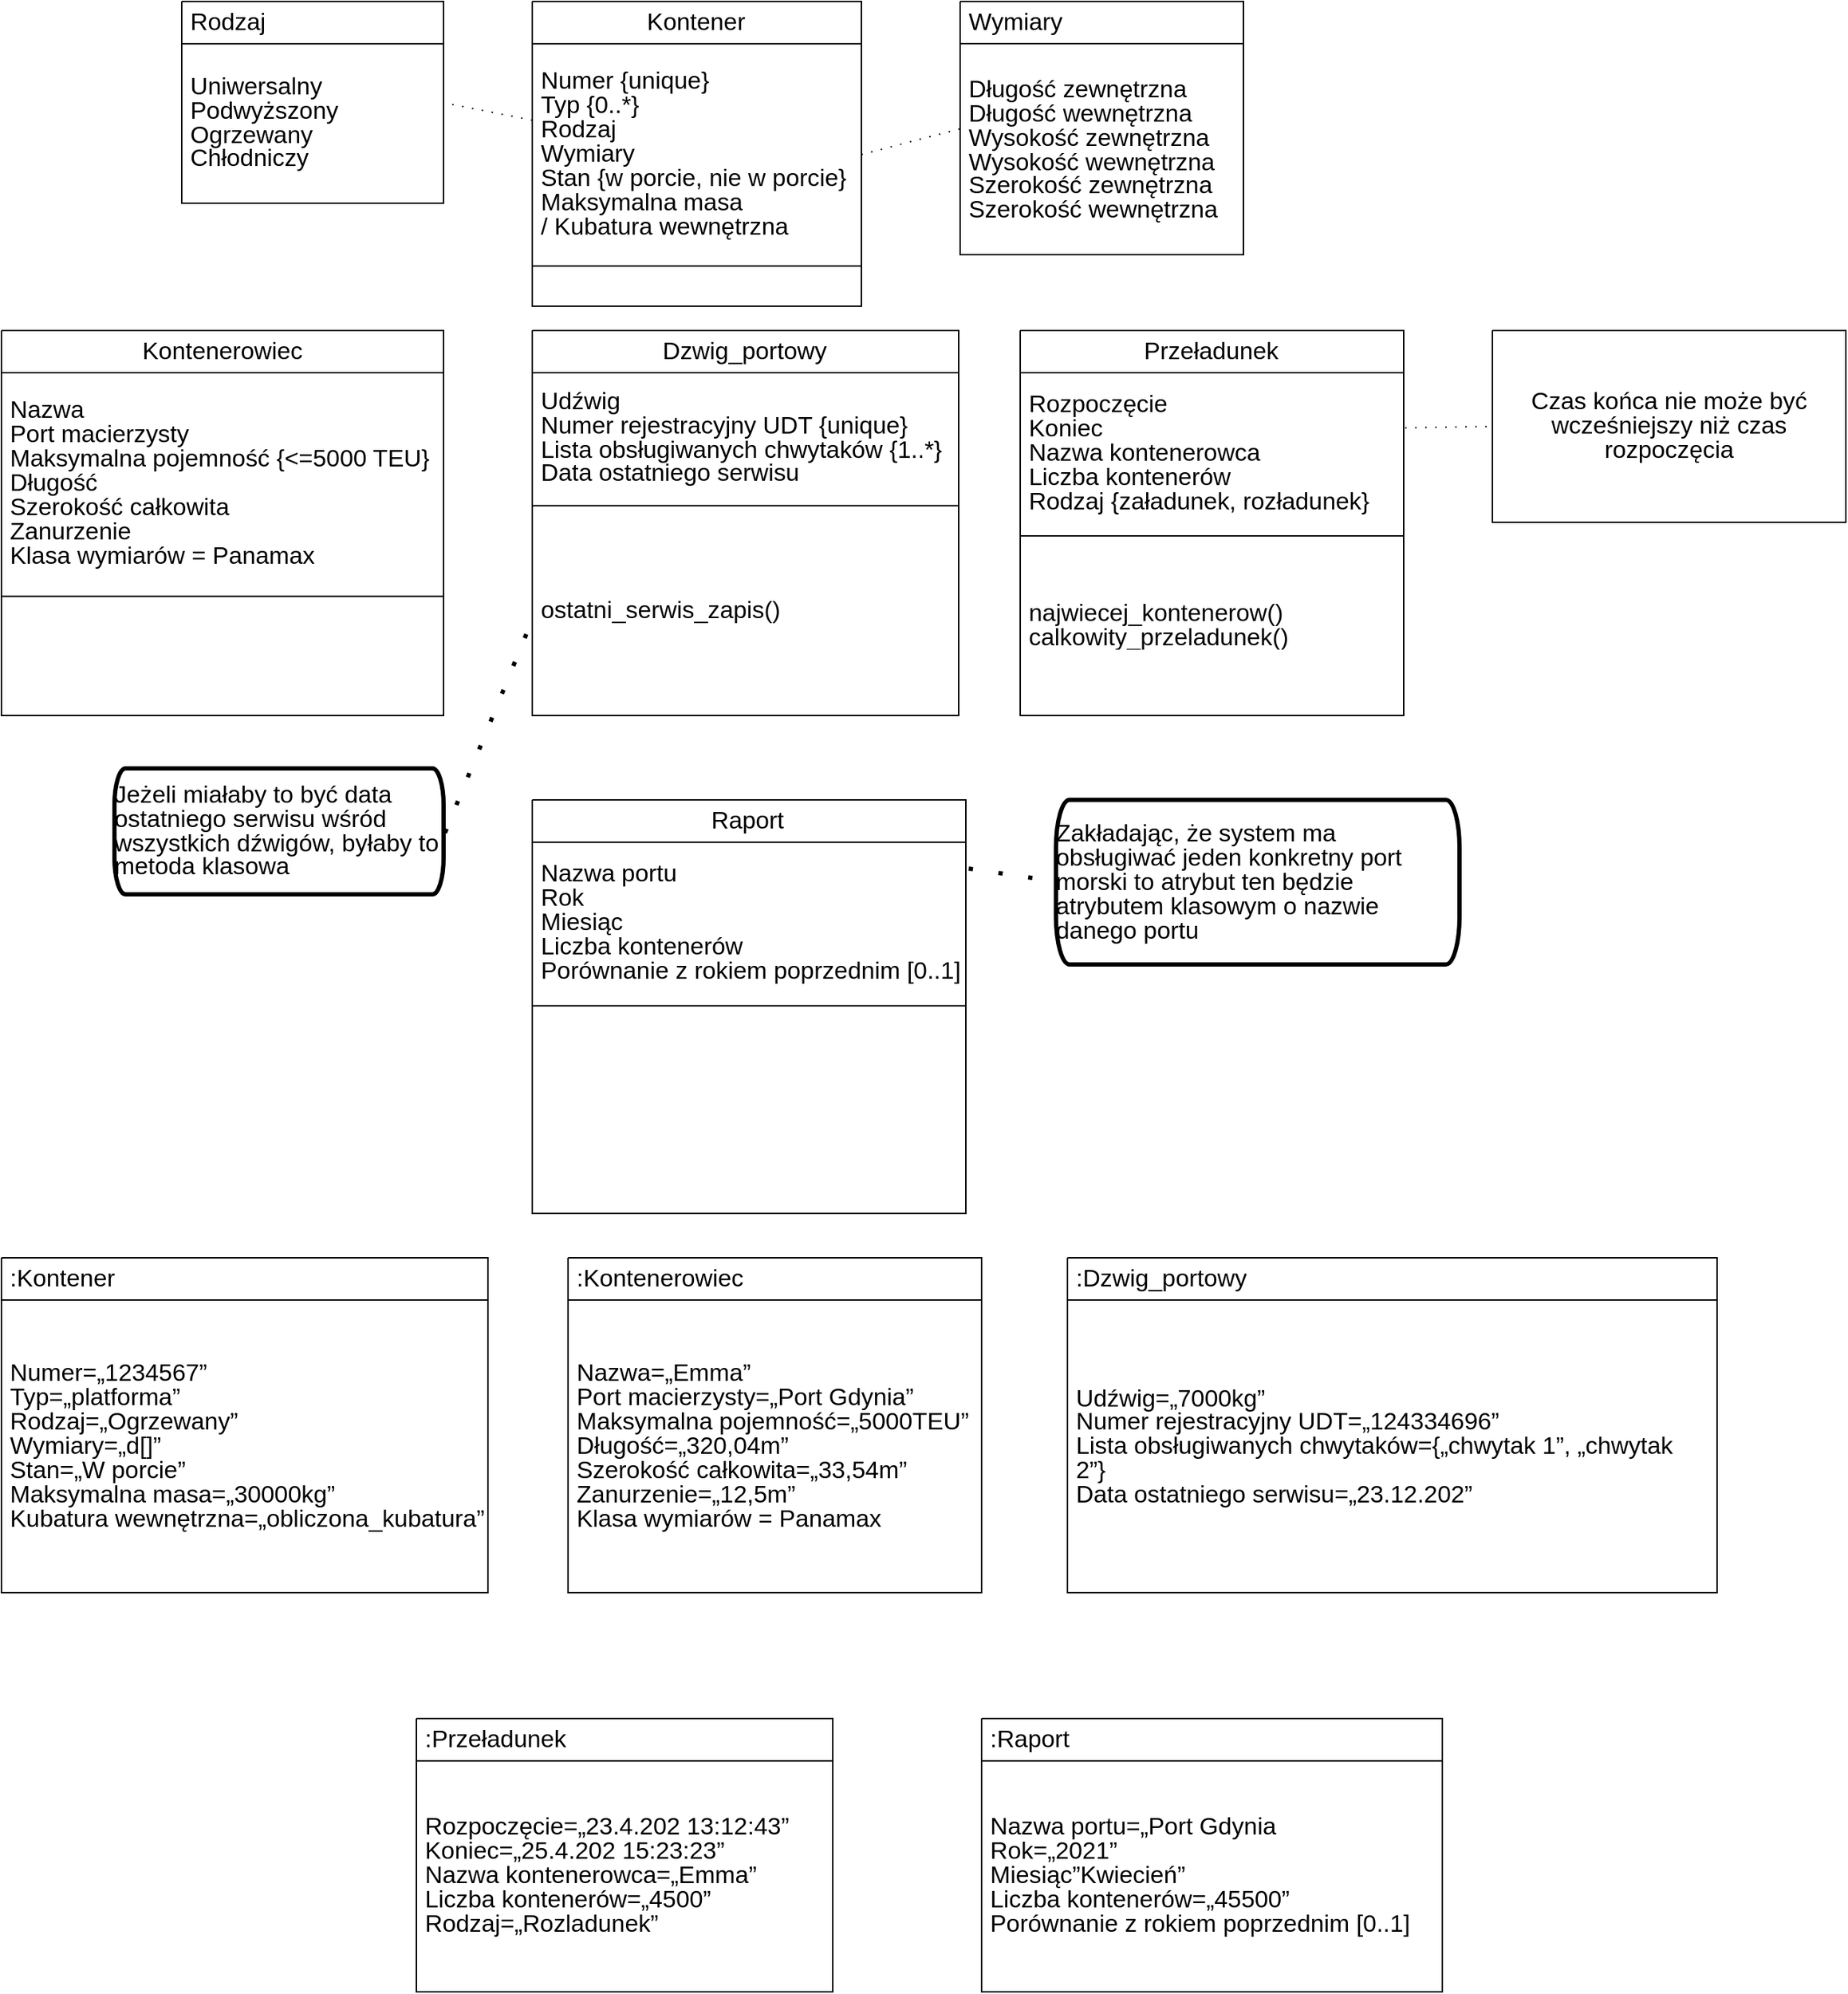 <mxfile version="24.0.7" type="github">
  <diagram name="Page-1" id="b5b7bab2-c9e2-2cf4-8b2a-24fd1a2a6d21">
    <mxGraphModel dx="783" dy="548" grid="1" gridSize="10" guides="1" tooltips="1" connect="1" arrows="1" fold="1" page="1" pageScale="1" pageWidth="827" pageHeight="1169" background="none" math="0" shadow="0">
      <root>
        <mxCell id="0" />
        <mxCell id="1" parent="0" />
        <UserObject label="" tags="Tło" id="TmnGhftIG_K0yJFdEBpx-3">
          <mxCell style="vsdxID=1;fillColor=none;gradientColor=none;strokeWidth=102;spacingTop=-3;spacingBottom=-3;spacingLeft=-3;spacingRight=-3;points=[];labelBackgroundColor=none;rounded=0;strokeColor=none;html=1;whiteSpace=wrap;" vertex="1" parent="1">
            <mxGeometry x="459" y="79" width="230" height="213" as="geometry" />
          </mxCell>
        </UserObject>
        <mxCell id="TmnGhftIG_K0yJFdEBpx-4" style="vsdxID=2;fillColor=#ffffff;gradientColor=none;shape=stencil(UzV2Ls5ILEhVNTIoLinKz04tz0wpyVA1dlE1MsrMy0gtyiwBslSNXVWNndPyi1LTi/JL81Ig/IJEkEoQKze/DGRCBUSfAUiHkUElMs8NojAnMw9JoaEB2UphfKyKyVaKohCfpwyN9SwsSXAtfuXUVIzP1RZmeubmxLuagHJqKgYyEKkpLTMnB5IYkeXRUx9QCJJyjV0B);strokeColor=#000000;spacingTop=-3;spacingBottom=-3;spacingLeft=-3;spacingRight=-3;points=[[0,0,0],[0.25,0,0],[0.5,0,0],[0.75,0,0],[1,0,0],[1,0.25,0],[1,0.5,0],[1,0.75,0],[1,1,0],[0.75,1,0],[0.5,1,0],[0.25,1,0],[0,1,0],[0,0.75,0],[0,0.5,0],[0,0.25,0],[0.5,0.5,0]];labelBackgroundColor=none;rounded=0;html=1;whiteSpace=wrap;" vertex="1" parent="TmnGhftIG_K0yJFdEBpx-3">
          <mxGeometry width="230" height="213" as="geometry" />
        </mxCell>
        <mxCell id="TmnGhftIG_K0yJFdEBpx-5" value="&lt;div style=&quot;font-size: 1px&quot;&gt;&lt;font style=&quot;font-size:16.93px;font-family:Helvetica;color:#000000;direction:ltr;letter-spacing:0px;line-height:100%;opacity:1&quot;&gt;Kontener&lt;br/&gt;&lt;/font&gt;&lt;/div&gt;" style="verticalAlign=middle;align=center;overflow=width;vsdxID=3;fillColor=none;gradientColor=none;shape=stencil(nZBLDoAgDAVP0z3SIyjeg0SURgWD+Lu9EGL8xBW7N828Ji1gOWs5KeBs9s72aqPGa8AKOCejlSMfEqAALFvrVOfsYprEk4xmTKNd44Y99VhscHY8qU7iQOYhFixbvfhXzlZfYgj3hQG+54dReh2KEw==);strokeColor=none;strokeWidth=102;spacingTop=-3;spacingBottom=-3;spacingLeft=-3;spacingRight=-3;points=[[0,0,0],[0.25,0,0],[0.5,0,0],[0.75,0,0],[1,0,0],[1,0.25,0],[1,0.5,0],[1,0.75,0],[1,1,0],[0.75,1,0],[0.5,1,0],[0.25,1,0],[0,1,0],[0,0.75,0],[0,0.5,0],[0,0.25,0],[0.5,0.5,0]];labelBackgroundColor=none;rounded=0;html=1;whiteSpace=wrap;" vertex="1" parent="TmnGhftIG_K0yJFdEBpx-3">
          <mxGeometry x="77" y="4" width="75" height="21" as="geometry" />
        </mxCell>
        <mxCell id="TmnGhftIG_K0yJFdEBpx-6" value="&lt;div style=&quot;font-size: 1px&quot;&gt;&lt;font style=&quot;font-size:16.93px;font-family:Helvetica;color:#000000;direction:ltr;letter-spacing:0px;line-height:100%;opacity:1&quot;&gt;Numer {unique}&lt;br/&gt;Typ {0..*}&lt;br/&gt;Rodzaj&lt;br/&gt;Wymiary&lt;br/&gt;Stan {w porcie, nie w porcie}&lt;br/&gt;Maksymalna masa&lt;br/&gt;/ Kubatura wewnętrzna&lt;br/&gt;&lt;/font&gt;&lt;/div&gt;" style="verticalAlign=middle;align=left;overflow=width;vsdxID=4;fillColor=none;gradientColor=none;shape=stencil(nZBLDoAgDAVP0z3SIyjeg0SURgWD+Lu9EGL8xBW7N828Ji1gOWs5KeBs9s72aqPGa8AKOCejlSMfEqAALFvrVOfsYprEk4xmTKNd44Y99VhscHY8qU7iQOYhFixbvfhXzlZfYgj3hQG+54dReh2KEw==);strokeColor=none;strokeWidth=102;spacingTop=-3;spacingBottom=-3;spacingLeft=-3;spacingRight=-3;points=[[0,0,0],[0.25,0,0],[0.5,0,0],[0.75,0,0],[1,0,0],[1,0.25,0],[1,0.5,0],[1,0.75,0],[1,1,0],[0.75,1,0],[0.5,1,0],[0.25,1,0],[0,1,0],[0,0.75,0],[0,0.5,0],[0,0.25,0],[0.5,0.5,0]];labelBackgroundColor=none;rounded=0;html=1;whiteSpace=wrap;" vertex="1" parent="TmnGhftIG_K0yJFdEBpx-3">
          <mxGeometry x="6" y="33" width="220" height="148" as="geometry" />
        </mxCell>
        <UserObject label="" tags="Tło" id="TmnGhftIG_K0yJFdEBpx-7">
          <mxCell style="vsdxID=5;fillColor=none;gradientColor=none;strokeWidth=102;spacingTop=-3;spacingBottom=-3;spacingLeft=-3;spacingRight=-3;points=[];labelBackgroundColor=none;rounded=0;strokeColor=none;html=1;whiteSpace=wrap;" vertex="1" parent="1">
            <mxGeometry x="758" y="79" width="198" height="177" as="geometry" />
          </mxCell>
        </UserObject>
        <mxCell id="TmnGhftIG_K0yJFdEBpx-8" style="vsdxID=6;fillColor=#ffffff;gradientColor=none;shape=stencil(UzV2Ls5ILEhVNTIoLinKz04tz0wpyVA1dlE1MsrMy0gtyiwBslSNXVWNndPyi1LTi/JL81Ig/IJEkEoQKze/DGRCBUSfAUiHkUElMs8NojAnMw9JoaEB2UoNzfTMzHArp0AxiiPweYyAqSS6GEO5AZ7QIF8puiOADEQ0pmXm5EBSAbI8erQDhSBJxtgVAA==);strokeColor=#000000;spacingTop=-3;spacingBottom=-3;spacingLeft=-3;spacingRight=-3;points=[[0,0,0],[0.25,0,0],[0.5,0,0],[0.75,0,0],[1,0,0],[1,0.25,0],[1,0.5,0],[1,0.75,0],[1,1,0],[0.75,1,0],[0.5,1,0],[0.25,1,0],[0,1,0],[0,0.75,0],[0,0.5,0],[0,0.25,0],[0.5,0.5,0]];labelBackgroundColor=none;rounded=0;html=1;whiteSpace=wrap;" vertex="1" parent="TmnGhftIG_K0yJFdEBpx-7">
          <mxGeometry width="198" height="177" as="geometry" />
        </mxCell>
        <mxCell id="TmnGhftIG_K0yJFdEBpx-9" value="&lt;div style=&quot;font-size: 1px&quot;&gt;&lt;font style=&quot;font-size:16.93px;font-family:Helvetica;color:#000000;direction:ltr;letter-spacing:0px;line-height:100%;opacity:1&quot;&gt;Wymiary&lt;br/&gt;&lt;/font&gt;&lt;/div&gt;" style="verticalAlign=middle;align=left;overflow=width;vsdxID=7;fillColor=none;gradientColor=none;shape=stencil(nZBLDoAgDAVP0z3SIyjeg0SURgWD+Lu9EGL8xBW7N828Ji1gOWs5KeBs9s72aqPGa8AKOCejlSMfEqAALFvrVOfsYprEk4xmTKNd44Y99VhscHY8qU7iQOYhFixbvfhXzlZfYgj3hQG+54dReh2KEw==);strokeColor=none;strokeWidth=102;spacingTop=-3;spacingBottom=-3;spacingLeft=-3;spacingRight=-3;points=[[0,0,0],[0.25,0,0],[0.5,0,0],[0.75,0,0],[1,0,0],[1,0.25,0],[1,0.5,0],[1,0.75,0],[1,1,0],[0.75,1,0],[0.5,1,0],[0.25,1,0],[0,1,0],[0,0.75,0],[0,0.5,0],[0,0.25,0],[0.5,0.5,0]];labelBackgroundColor=none;rounded=0;html=1;whiteSpace=wrap;" vertex="1" parent="TmnGhftIG_K0yJFdEBpx-7">
          <mxGeometry x="6" y="4" width="72" height="21" as="geometry" />
        </mxCell>
        <mxCell id="TmnGhftIG_K0yJFdEBpx-10" value="&lt;div style=&quot;font-size: 1px&quot;&gt;&lt;font style=&quot;font-size:16.93px;font-family:Helvetica;color:#000000;direction:ltr;letter-spacing:0px;line-height:100%;opacity:1&quot;&gt;Długość zewnętrzna&lt;br/&gt;Długość wewnętrzna&lt;br/&gt;Wysokość zewnętrzna&lt;br/&gt;Wysokość wewnętrzna&lt;br/&gt;Szerokość zewnętrzna&lt;br/&gt;Szerokość wewnętrzna&lt;br/&gt;&lt;/font&gt;&lt;/div&gt;" style="verticalAlign=middle;align=left;overflow=width;vsdxID=8;fillColor=none;gradientColor=none;shape=stencil(nZBLDoAgDAVP0z3SIyjeg0SURgWD+Lu9EGL8xBW7N828Ji1gOWs5KeBs9s72aqPGa8AKOCejlSMfEqAALFvrVOfsYprEk4xmTKNd44Y99VhscHY8qU7iQOYhFixbvfhXzlZfYgj3hQG+54dReh2KEw==);strokeColor=none;strokeWidth=102;spacingTop=-3;spacingBottom=-3;spacingLeft=-3;spacingRight=-3;points=[[0,0,0],[0.25,0,0],[0.5,0,0],[0.75,0,0],[1,0,0],[1,0.25,0],[1,0.5,0],[1,0.75,0],[1,1,0],[0.75,1,0],[0.5,1,0],[0.25,1,0],[0,1,0],[0,0.75,0],[0,0.5,0],[0,0.25,0],[0.5,0.5,0]];labelBackgroundColor=none;rounded=0;html=1;whiteSpace=wrap;" vertex="1" parent="TmnGhftIG_K0yJFdEBpx-7">
          <mxGeometry x="6" y="40" width="181" height="127" as="geometry" />
        </mxCell>
        <UserObject label="" tags="Tło" id="TmnGhftIG_K0yJFdEBpx-11">
          <mxCell style="vsdxID=9;fillColor=none;gradientColor=none;strokeWidth=102;spacingTop=-3;spacingBottom=-3;spacingLeft=-3;spacingRight=-3;points=[];labelBackgroundColor=none;rounded=0;strokeColor=none;html=1;whiteSpace=wrap;" vertex="1" parent="1">
            <mxGeometry x="214" y="79" width="183" height="141" as="geometry" />
          </mxCell>
        </UserObject>
        <mxCell id="TmnGhftIG_K0yJFdEBpx-12" style="vsdxID=10;fillColor=#ffffff;gradientColor=none;shape=stencil(UzV2Ls5ILEhVNTIoLinKz04tz0wpyVA1dlE1MsrMy0gtyiwBslSNXVWNndPyi1LTi/JL81Ig/IJEkEoQKze/DGRCBUSfAUiHkUElMs8NojAnMw9JoaEB2UqNDHGrJVclivX4vITPSFIciq4WxifCrSQoRXUBkIGIt7TMnBxItCPLo8czUAiSRoxdAQ==);strokeColor=#000000;spacingTop=-3;spacingBottom=-3;spacingLeft=-3;spacingRight=-3;points=[[0,0,0],[0.25,0,0],[0.5,0,0],[0.75,0,0],[1,0,0],[1,0.25,0],[1,0.5,0],[1,0.75,0],[1,1,0],[0.75,1,0],[0.5,1,0],[0.25,1,0],[0,1,0],[0,0.75,0],[0,0.5,0],[0,0.25,0],[0.5,0.5,0]];labelBackgroundColor=none;rounded=0;html=1;whiteSpace=wrap;" vertex="1" parent="TmnGhftIG_K0yJFdEBpx-11">
          <mxGeometry width="183" height="141" as="geometry" />
        </mxCell>
        <mxCell id="TmnGhftIG_K0yJFdEBpx-13" value="&lt;div style=&quot;font-size: 1px&quot;&gt;&lt;font style=&quot;font-size:16.93px;font-family:Helvetica;color:#000000;direction:ltr;letter-spacing:0px;line-height:100%;opacity:1&quot;&gt;Rodzaj&lt;br/&gt;&lt;/font&gt;&lt;/div&gt;" style="verticalAlign=middle;align=left;overflow=width;vsdxID=11;fillColor=none;gradientColor=none;shape=stencil(nZBLDoAgDAVP0z3SIyjeg0SURgWD+Lu9EGL8xBW7N828Ji1gOWs5KeBs9s72aqPGa8AKOCejlSMfEqAALFvrVOfsYprEk4xmTKNd44Y99VhscHY8qU7iQOYhFixbvfhXzlZfYgj3hQG+54dReh2KEw==);strokeColor=none;strokeWidth=102;spacingTop=-3;spacingBottom=-3;spacingLeft=-3;spacingRight=-3;points=[[0,0,0],[0.25,0,0],[0.5,0,0],[0.75,0,0],[1,0,0],[1,0.25,0],[1,0.5,0],[1,0.75,0],[1,1,0],[0.75,1,0],[0.5,1,0],[0.25,1,0],[0,1,0],[0,0.75,0],[0,0.5,0],[0,0.25,0],[0.5,0.5,0]];labelBackgroundColor=none;rounded=0;html=1;whiteSpace=wrap;" vertex="1" parent="TmnGhftIG_K0yJFdEBpx-11">
          <mxGeometry x="6" y="4" width="59" height="21" as="geometry" />
        </mxCell>
        <mxCell id="TmnGhftIG_K0yJFdEBpx-14" value="&lt;div style=&quot;font-size: 1px&quot;&gt;&lt;font style=&quot;font-size:16.93px;font-family:Helvetica;color:#000000;direction:ltr;letter-spacing:0px;line-height:100%;opacity:1&quot;&gt;Uniwersalny&lt;br/&gt;Podwyższony&lt;br/&gt;Ogrzewany&lt;br/&gt;Chłodniczy&lt;br/&gt;&lt;/font&gt;&lt;/div&gt;" style="verticalAlign=middle;align=left;overflow=width;vsdxID=12;fillColor=none;gradientColor=none;shape=stencil(nZBLDoAgDAVP0z3SIyjeg0SURgWD+Lu9EGL8xBW7N828Ji1gOWs5KeBs9s72aqPGa8AKOCejlSMfEqAALFvrVOfsYprEk4xmTKNd44Y99VhscHY8qU7iQOYhFixbvfhXzlZfYgj3hQG+54dReh2KEw==);strokeColor=none;strokeWidth=102;spacingTop=-3;spacingBottom=-3;spacingLeft=-3;spacingRight=-3;points=[[0,0,0],[0.25,0,0],[0.5,0,0],[0.75,0,0],[1,0,0],[1,0.25,0],[1,0.5,0],[1,0.75,0],[1,1,0],[0.75,1,0],[0.5,1,0],[0.25,1,0],[0,1,0],[0,0.75,0],[0,0.5,0],[0,0.25,0],[0.5,0.5,0]];labelBackgroundColor=none;rounded=0;html=1;whiteSpace=wrap;" vertex="1" parent="TmnGhftIG_K0yJFdEBpx-11">
          <mxGeometry x="6" y="43" width="110" height="84" as="geometry" />
        </mxCell>
        <UserObject label="" tags="Tło" id="TmnGhftIG_K0yJFdEBpx-15">
          <mxCell style="vsdxID=13;fillColor=none;gradientColor=none;strokeWidth=102;spacingTop=-3;spacingBottom=-3;spacingLeft=-3;spacingRight=-3;points=[];labelBackgroundColor=none;rounded=0;strokeColor=none;html=1;whiteSpace=wrap;" vertex="1" parent="1">
            <mxGeometry x="88" y="309" width="309" height="269" as="geometry" />
          </mxCell>
        </UserObject>
        <mxCell id="TmnGhftIG_K0yJFdEBpx-16" style="vsdxID=14;fillColor=#ffffff;gradientColor=none;shape=stencil(UzV2Ls5ILEhVNTIoLinKz04tz0wpyVA1dlE1MsrMy0gtyiwBslSNXVWNndPyi1LTi/JL81Ig/IJEkEoQKze/DGRCBUSfAUiHkUElMs8NojAnMw9JoaEB2UphfKyKyVaKohCfpwwN9CwtSHEtXuXUVIzP1WaWegYmxLuagHJqKgYyEKkpLTMnB5IYkeXRUx9QCJJyjV0B);strokeColor=#000000;spacingTop=-3;spacingBottom=-3;spacingLeft=-3;spacingRight=-3;points=[[0,0,0],[0.25,0,0],[0.5,0,0],[0.75,0,0],[1,0,0],[1,0.25,0],[1,0.5,0],[1,0.75,0],[1,1,0],[0.75,1,0],[0.5,1,0],[0.25,1,0],[0,1,0],[0,0.75,0],[0,0.5,0],[0,0.25,0],[0.5,0.5,0]];labelBackgroundColor=none;rounded=0;html=1;whiteSpace=wrap;" vertex="1" parent="TmnGhftIG_K0yJFdEBpx-15">
          <mxGeometry width="309" height="269" as="geometry" />
        </mxCell>
        <mxCell id="TmnGhftIG_K0yJFdEBpx-17" value="&lt;div style=&quot;font-size: 1px&quot;&gt;&lt;font style=&quot;font-size:16.93px;font-family:Helvetica;color:#000000;direction:ltr;letter-spacing:0px;line-height:100%;opacity:1&quot;&gt;Kontenerowiec&lt;br/&gt;&lt;/font&gt;&lt;/div&gt;" style="verticalAlign=middle;align=center;overflow=width;vsdxID=15;fillColor=none;gradientColor=none;shape=stencil(nZBLDoAgDAVP0z3SIyjeg0SURgWD+Lu9EGL8xBW7N828Ji1gOWs5KeBs9s72aqPGa8AKOCejlSMfEqAALFvrVOfsYprEk4xmTKNd44Y99VhscHY8qU7iQOYhFixbvfhXzlZfYgj3hQG+54dReh2KEw==);strokeColor=none;strokeWidth=102;spacingTop=-3;spacingBottom=-3;spacingLeft=-3;spacingRight=-3;points=[[0,0,0],[0.25,0,0],[0.5,0,0],[0.75,0,0],[1,0,0],[1,0.25,0],[1,0.5,0],[1,0.75,0],[1,1,0],[0.75,1,0],[0.5,1,0],[0.25,1,0],[0,1,0],[0,0.75,0],[0,0.5,0],[0,0.25,0],[0.5,0.5,0]];labelBackgroundColor=none;rounded=0;html=1;whiteSpace=wrap;" vertex="1" parent="TmnGhftIG_K0yJFdEBpx-15">
          <mxGeometry x="95" y="4" width="119" height="21" as="geometry" />
        </mxCell>
        <mxCell id="TmnGhftIG_K0yJFdEBpx-18" value="&lt;div style=&quot;font-size: 1px&quot;&gt;&lt;font style=&quot;font-size:16.93px;font-family:Helvetica;color:#000000;direction:ltr;letter-spacing:0px;line-height:100%;opacity:1&quot;&gt;Nazwa&lt;br/&gt;Port macierzysty&lt;br/&gt;Maksymalna pojemność {&amp;lt;=5000 TEU}&lt;br/&gt;Długość&lt;br/&gt;Szerokość całkowita&lt;br/&gt;Zanurzenie&lt;br/&gt;Klasa wymiarów = Panamax&lt;br/&gt;&lt;/font&gt;&lt;/div&gt;" style="verticalAlign=middle;align=left;overflow=width;vsdxID=16;fillColor=none;gradientColor=none;shape=stencil(nZBLDoAgDAVP0z3SIyjeg0SURgWD+Lu9EGL8xBW7N828Ji1gOWs5KeBs9s72aqPGa8AKOCejlSMfEqAALFvrVOfsYprEk4xmTKNd44Y99VhscHY8qU7iQOYhFixbvfhXzlZfYgj3hQG+54dReh2KEw==);strokeColor=none;strokeWidth=102;spacingTop=-3;spacingBottom=-3;spacingLeft=-3;spacingRight=-3;points=[[0,0,0],[0.25,0,0],[0.5,0,0],[0.75,0,0],[1,0,0],[1,0.25,0],[1,0.5,0],[1,0.75,0],[1,1,0],[0.75,1,0],[0.5,1,0],[0.25,1,0],[0,1,0],[0,0.75,0],[0,0.5,0],[0,0.25,0],[0.5,0.5,0]];labelBackgroundColor=none;rounded=0;html=1;whiteSpace=wrap;" vertex="1" parent="TmnGhftIG_K0yJFdEBpx-15">
          <mxGeometry x="6" y="33" width="300" height="148" as="geometry" />
        </mxCell>
        <UserObject label="" tags="Tło" id="TmnGhftIG_K0yJFdEBpx-19">
          <mxCell style="vsdxID=17;fillColor=none;gradientColor=none;strokeWidth=102;spacingTop=-3;spacingBottom=-3;spacingLeft=-3;spacingRight=-3;points=[];labelBackgroundColor=none;rounded=0;strokeColor=none;html=1;whiteSpace=wrap;" vertex="1" parent="1">
            <mxGeometry x="459" y="309" width="298" height="269" as="geometry" />
          </mxCell>
        </UserObject>
        <mxCell id="TmnGhftIG_K0yJFdEBpx-20" style="vsdxID=18;fillColor=#ffffff;gradientColor=none;shape=stencil(UzV2Ls5ILEhVNTIoLinKz04tz0wpyVA1dlE1MsrMy0gtyiwBslSNXVWNndPyi1LTi/JL81Ig/IJEkEoQKze/DGRCBUSfAUiHkUElMs8NojAnMw9JoaEB2UphfKyKyVaKohCfpwwN9CwtSHEtXuXUVIzP1SameqaGxLuagHJqKgYyEKkpLTMnB5IYkeXRUx9QCJJyjV0B);strokeColor=#000000;spacingTop=-3;spacingBottom=-3;spacingLeft=-3;spacingRight=-3;points=[[0,0,0],[0.25,0,0],[0.5,0,0],[0.75,0,0],[1,0,0],[1,0.25,0],[1,0.5,0],[1,0.75,0],[1,1,0],[0.75,1,0],[0.5,1,0],[0.25,1,0],[0,1,0],[0,0.75,0],[0,0.5,0],[0,0.25,0],[0.5,0.5,0]];labelBackgroundColor=none;rounded=0;html=1;whiteSpace=wrap;" vertex="1" parent="TmnGhftIG_K0yJFdEBpx-19">
          <mxGeometry width="298" height="269" as="geometry" />
        </mxCell>
        <mxCell id="TmnGhftIG_K0yJFdEBpx-21" value="&lt;div style=&quot;font-size: 1px&quot;&gt;&lt;font style=&quot;font-size:16.93px;font-family:Helvetica;color:#000000;direction:ltr;letter-spacing:0px;line-height:100%;opacity:1&quot;&gt;Dzwig_portowy&lt;br/&gt;&lt;/font&gt;&lt;/div&gt;" style="verticalAlign=middle;align=center;overflow=width;vsdxID=19;fillColor=none;gradientColor=none;shape=stencil(nZBLDoAgDAVP0z3SIyjeg0SURgWD+Lu9EGL8xBW7N828Ji1gOWs5KeBs9s72aqPGa8AKOCejlSMfEqAALFvrVOfsYprEk4xmTKNd44Y99VhscHY8qU7iQOYhFixbvfhXzlZfYgj3hQG+54dReh2KEw==);strokeColor=none;strokeWidth=102;spacingTop=-3;spacingBottom=-3;spacingLeft=-3;spacingRight=-3;points=[[0,0,0],[0.25,0,0],[0.5,0,0],[0.75,0,0],[1,0,0],[1,0.25,0],[1,0.5,0],[1,0.75,0],[1,1,0],[0.75,1,0],[0.5,1,0],[0.25,1,0],[0,1,0],[0,0.75,0],[0,0.5,0],[0,0.25,0],[0.5,0.5,0]];labelBackgroundColor=none;rounded=0;html=1;whiteSpace=wrap;" vertex="1" parent="TmnGhftIG_K0yJFdEBpx-19">
          <mxGeometry x="88" y="4" width="121" height="21" as="geometry" />
        </mxCell>
        <mxCell id="TmnGhftIG_K0yJFdEBpx-22" value="&lt;div style=&quot;font-size: 1px&quot;&gt;&lt;font style=&quot;font-size:16.93px;font-family:Helvetica;color:#000000;direction:ltr;letter-spacing:0px;line-height:100%;opacity:1&quot;&gt;Udźwig&lt;br/&gt;Numer rejestracyjny UDT {unique}&lt;br/&gt;Lista obsługiwanych chwytaków {1..*}&lt;br/&gt;Data ostatniego serwisu&lt;br/&gt;&lt;/font&gt;&lt;/div&gt;" style="verticalAlign=middle;align=left;overflow=width;vsdxID=20;fillColor=none;gradientColor=none;shape=stencil(nZBLDoAgDAVP0z3SIyjeg0SURgWD+Lu9EGL8xBW7N828Ji1gOWs5KeBs9s72aqPGa8AKOCejlSMfEqAALFvrVOfsYprEk4xmTKNd44Y99VhscHY8qU7iQOYhFixbvfhXzlZfYgj3hQG+54dReh2KEw==);strokeColor=none;strokeWidth=102;spacingTop=-3;spacingBottom=-3;spacingLeft=-3;spacingRight=-3;points=[[0,0,0],[0.25,0,0],[0.5,0,0],[0.75,0,0],[1,0,0],[1,0.25,0],[1,0.5,0],[1,0.75,0],[1,1,0],[0.75,1,0],[0.5,1,0],[0.25,1,0],[0,1,0],[0,0.75,0],[0,0.5,0],[0,0.25,0],[0.5,0.5,0]];labelBackgroundColor=none;rounded=0;html=1;whiteSpace=wrap;" vertex="1" parent="TmnGhftIG_K0yJFdEBpx-19">
          <mxGeometry x="6" y="33" width="287" height="84" as="geometry" />
        </mxCell>
        <mxCell id="TmnGhftIG_K0yJFdEBpx-23" value="&lt;div style=&quot;font-size: 1px&quot;&gt;&lt;font style=&quot;font-size:16.93px;font-family:Helvetica;color:#070707;direction:ltr;letter-spacing:0px;line-height:100%;opacity:1&quot;&gt;ostatni_serwis_zapis()&lt;br/&gt;&lt;/font&gt;&lt;/div&gt;" style="verticalAlign=middle;align=left;overflow=width;vsdxID=21;fillColor=none;gradientColor=none;shape=stencil(nZBLDoAgDAVP0z3SIyjeg0SURgWD+Lu9EGL8xBW7N828Ji1gOWs5KeBs9s72aqPGa8AKOCejlSMfEqAALFvrVOfsYprEk4xmTKNd44Y99VhscHY8qU7iQOYhFixbvfhXzlZfYgj3hQG+54dReh2KEw==);strokeColor=none;strokeWidth=102;spacingTop=-3;spacingBottom=-3;spacingLeft=-3;spacingRight=-3;points=[[0,0,0],[0.25,0,0],[0.5,0,0],[0.75,0,0],[1,0,0],[1,0.25,0],[1,0.5,0],[1,0.75,0],[1,1,0],[0.75,1,0],[0.5,1,0],[0.25,1,0],[0,1,0],[0,0.75,0],[0,0.5,0],[0,0.25,0],[0.5,0.5,0]];labelBackgroundColor=none;rounded=0;html=1;whiteSpace=wrap;" vertex="1" parent="TmnGhftIG_K0yJFdEBpx-19">
          <mxGeometry x="6" y="185" width="174" height="21" as="geometry" />
        </mxCell>
        <UserObject label="" tags="Tło" id="TmnGhftIG_K0yJFdEBpx-24">
          <mxCell style="vsdxID=22;fillColor=none;gradientColor=none;strokeWidth=102;spacingTop=-3;spacingBottom=-3;spacingLeft=-3;spacingRight=-3;points=[];labelBackgroundColor=none;rounded=0;strokeColor=none;html=1;whiteSpace=wrap;" vertex="1" parent="1">
            <mxGeometry x="800" y="309" width="268" height="269" as="geometry" />
          </mxCell>
        </UserObject>
        <mxCell id="TmnGhftIG_K0yJFdEBpx-25" style="vsdxID=23;fillColor=#ffffff;gradientColor=none;shape=stencil(UzV2Ls5ILEhVNTIoLinKz04tz0wpyVA1dlE1MsrMy0gtyiwBslSNXVWNndPyi1LTi/JL81Ig/IJEkEoQKze/DGRCBUSfAUiHkUElMs8NojAnMw9JoaEB2UphfKyKyVaKohCfpwwN9CwtSHEtXuXUVIzP1abGesamxLuagHJqKgYyEKkpLTMnB5IYkeXRUx9QCJJyjV0B);strokeColor=#000000;spacingTop=-3;spacingBottom=-3;spacingLeft=-3;spacingRight=-3;points=[[0,0,0],[0.25,0,0],[0.5,0,0],[0.75,0,0],[1,0,0],[1,0.25,0],[1,0.5,0],[1,0.75,0],[1,1,0],[0.75,1,0],[0.5,1,0],[0.25,1,0],[0,1,0],[0,0.75,0],[0,0.5,0],[0,0.25,0],[0.5,0.5,0]];labelBackgroundColor=none;rounded=0;html=1;whiteSpace=wrap;" vertex="1" parent="TmnGhftIG_K0yJFdEBpx-24">
          <mxGeometry width="268" height="269" as="geometry" />
        </mxCell>
        <mxCell id="TmnGhftIG_K0yJFdEBpx-26" value="&lt;div style=&quot;font-size: 1px&quot;&gt;&lt;font style=&quot;font-size:16.93px;font-family:Helvetica;color:#000000;direction:ltr;letter-spacing:0px;line-height:100%;opacity:1&quot;&gt;Przeładunek&lt;br/&gt;&lt;/font&gt;&lt;/div&gt;" style="verticalAlign=middle;align=center;overflow=width;vsdxID=24;fillColor=none;gradientColor=none;shape=stencil(nZBLDoAgDAVP0z3SIyjeg0SURgWD+Lu9EGL8xBW7N828Ji1gOWs5KeBs9s72aqPGa8AKOCejlSMfEqAALFvrVOfsYprEk4xmTKNd44Y99VhscHY8qU7iQOYhFixbvfhXzlZfYgj3hQG+54dReh2KEw==);strokeColor=none;strokeWidth=102;spacingTop=-3;spacingBottom=-3;spacingLeft=-3;spacingRight=-3;points=[[0,0,0],[0.25,0,0],[0.5,0,0],[0.75,0,0],[1,0,0],[1,0.25,0],[1,0.5,0],[1,0.75,0],[1,1,0],[0.75,1,0],[0.5,1,0],[0.25,1,0],[0,1,0],[0,0.75,0],[0,0.5,0],[0,0.25,0],[0.5,0.5,0]];labelBackgroundColor=none;rounded=0;html=1;whiteSpace=wrap;" vertex="1" parent="TmnGhftIG_K0yJFdEBpx-24">
          <mxGeometry x="83" y="4" width="101" height="21" as="geometry" />
        </mxCell>
        <mxCell id="TmnGhftIG_K0yJFdEBpx-27" value="&lt;div style=&quot;font-size: 1px&quot;&gt;&lt;font style=&quot;font-size:16.93px;font-family:Helvetica;color:#000000;direction:ltr;letter-spacing:0px;line-height:100%;opacity:1&quot;&gt;Rozpoczęcie&lt;br/&gt;Koniec&lt;br/&gt;Nazwa kontenerowca&lt;br/&gt;Liczba kontenerów&lt;br/&gt;Rodzaj  {załadunek, rozładunek}&lt;br/&gt;&lt;/font&gt;&lt;/div&gt;" style="verticalAlign=middle;align=left;overflow=width;vsdxID=25;fillColor=none;gradientColor=none;shape=stencil(nZBLDoAgDAVP0z3SIyjeg0SURgWD+Lu9EGL8xBW7N828Ji1gOWs5KeBs9s72aqPGa8AKOCejlSMfEqAALFvrVOfsYprEk4xmTKNd44Y99VhscHY8qU7iQOYhFixbvfhXzlZfYgj3hQG+54dReh2KEw==);strokeColor=none;strokeWidth=102;spacingTop=-3;spacingBottom=-3;spacingLeft=-3;spacingRight=-3;points=[[0,0,0],[0.25,0,0],[0.5,0,0],[0.75,0,0],[1,0,0],[1,0.25,0],[1,0.5,0],[1,0.75,0],[1,1,0],[0.75,1,0],[0.5,1,0],[0.25,1,0],[0,1,0],[0,0.75,0],[0,0.5,0],[0,0.25,0],[0.5,0.5,0]];labelBackgroundColor=none;rounded=0;html=1;whiteSpace=wrap;" vertex="1" parent="TmnGhftIG_K0yJFdEBpx-24">
          <mxGeometry x="6" y="33" width="249" height="105" as="geometry" />
        </mxCell>
        <mxCell id="TmnGhftIG_K0yJFdEBpx-28" value="&lt;div style=&quot;font-size: 1px&quot;&gt;&lt;font style=&quot;font-size:16.93px;font-family:Helvetica;color:#070707;direction:ltr;letter-spacing:0px;line-height:100%;opacity:1&quot;&gt;najwiecej_kontenerow()&lt;br/&gt;calkowity_przeladunek()&lt;br/&gt;&lt;/font&gt;&lt;/div&gt;" style="verticalAlign=middle;align=left;overflow=width;vsdxID=26;fillColor=none;gradientColor=none;shape=stencil(nZBLDoAgDAVP0z3SIyjeg0SURgWD+Lu9EGL8xBW7N828Ji1gOWs5KeBs9s72aqPGa8AKOCejlSMfEqAALFvrVOfsYprEk4xmTKNd44Y99VhscHY8qU7iQOYhFixbvfhXzlZfYgj3hQG+54dReh2KEw==);strokeColor=none;strokeWidth=102;spacingTop=-3;spacingBottom=-3;spacingLeft=-3;spacingRight=-3;points=[[0,0,0],[0.25,0,0],[0.5,0,0],[0.75,0,0],[1,0,0],[1,0.25,0],[1,0.5,0],[1,0.75,0],[1,1,0],[0.75,1,0],[0.5,1,0],[0.25,1,0],[0,1,0],[0,0.75,0],[0,0.5,0],[0,0.25,0],[0.5,0.5,0]];labelBackgroundColor=none;rounded=0;html=1;whiteSpace=wrap;" vertex="1" parent="TmnGhftIG_K0yJFdEBpx-24">
          <mxGeometry x="6" y="185" width="188" height="42" as="geometry" />
        </mxCell>
        <UserObject label="" tags="Tło" id="TmnGhftIG_K0yJFdEBpx-29">
          <mxCell style="vsdxID=27;fillColor=none;gradientColor=none;strokeWidth=102;spacingTop=-3;spacingBottom=-3;spacingLeft=-3;spacingRight=-3;points=[];labelBackgroundColor=none;rounded=0;strokeColor=none;html=1;whiteSpace=wrap;" vertex="1" parent="1">
            <mxGeometry x="459" y="637" width="303" height="289" as="geometry" />
          </mxCell>
        </UserObject>
        <mxCell id="TmnGhftIG_K0yJFdEBpx-30" style="vsdxID=28;fillColor=#ffffff;gradientColor=none;shape=stencil(UzV2Ls5ILEhVNTIoLinKz04tz0wpyVA1dlE1MsrMy0gtyiwBslSNXVWNndPyi1LTi/JL81Ig/IJEkEoQKze/DGRCBUSfAUiHkUElMs8NojAnMw9JoaEB2UphfKyKyVaKohCfpwwN9IxMSXEtXuXUVIzP1SaWeuaWxLuagHJqKgYyEKkpLTMnB5IYkeXRUx9QCJJyjV0B);strokeColor=#000000;spacingTop=-3;spacingBottom=-3;spacingLeft=-3;spacingRight=-3;points=[[0,0,0],[0.25,0,0],[0.5,0,0],[0.75,0,0],[1,0,0],[1,0.25,0],[1,0.5,0],[1,0.75,0],[1,1,0],[0.75,1,0],[0.5,1,0],[0.25,1,0],[0,1,0],[0,0.75,0],[0,0.5,0],[0,0.25,0],[0.5,0.5,0]];labelBackgroundColor=none;rounded=0;html=1;whiteSpace=wrap;" vertex="1" parent="TmnGhftIG_K0yJFdEBpx-29">
          <mxGeometry width="303" height="289" as="geometry" />
        </mxCell>
        <mxCell id="TmnGhftIG_K0yJFdEBpx-31" value="&lt;div style=&quot;font-size: 1px&quot;&gt;&lt;font style=&quot;font-size:16.93px;font-family:Helvetica;color:#000000;direction:ltr;letter-spacing:0px;line-height:100%;opacity:1&quot;&gt;Raport&lt;br/&gt;&lt;/font&gt;&lt;/div&gt;" style="verticalAlign=middle;align=center;overflow=width;vsdxID=29;fillColor=none;gradientColor=none;shape=stencil(nZBLDoAgDAVP0z3SIyjeg0SURgWD+Lu9EGL8xBW7N828Ji1gOWs5KeBs9s72aqPGa8AKOCejlSMfEqAALFvrVOfsYprEk4xmTKNd44Y99VhscHY8qU7iQOYhFixbvfhXzlZfYgj3hQG+54dReh2KEw==);strokeColor=none;strokeWidth=102;spacingTop=-3;spacingBottom=-3;spacingLeft=-3;spacingRight=-3;points=[[0,0,0],[0.25,0,0],[0.5,0,0],[0.75,0,0],[1,0,0],[1,0.25,0],[1,0.5,0],[1,0.75,0],[1,1,0],[0.75,1,0],[0.5,1,0],[0.25,1,0],[0,1,0],[0,0.75,0],[0,0.5,0],[0,0.25,0],[0.5,0.5,0]];labelBackgroundColor=none;rounded=0;html=1;whiteSpace=wrap;" vertex="1" parent="TmnGhftIG_K0yJFdEBpx-29">
          <mxGeometry x="122" y="4" width="57" height="21" as="geometry" />
        </mxCell>
        <mxCell id="TmnGhftIG_K0yJFdEBpx-32" value="&lt;div style=&quot;font-size: 1px&quot;&gt;&lt;font style=&quot;font-size:16.93px;font-family:Helvetica;color:#000000;direction:ltr;letter-spacing:0px;line-height:100%;opacity:1&quot;&gt;Nazwa portu&lt;br/&gt;Rok&lt;br/&gt;Miesiąc&lt;br/&gt;Liczba kontenerów&lt;br/&gt;Porównanie z rokiem poprzednim [0..1]&lt;br/&gt;&lt;/font&gt;&lt;/div&gt;" style="verticalAlign=middle;align=left;overflow=width;vsdxID=30;fillColor=none;gradientColor=none;shape=stencil(nZBLDoAgDAVP0z3SIyjeg0SURgWD+Lu9EGL8xBW7N828Ji1gOWs5KeBs9s72aqPGa8AKOCejlSMfEqAALFvrVOfsYprEk4xmTKNd44Y99VhscHY8qU7iQOYhFixbvfhXzlZfYgj3hQG+54dReh2KEw==);strokeColor=none;strokeWidth=102;spacingTop=-3;spacingBottom=-3;spacingLeft=-3;spacingRight=-3;points=[[0,0,0],[0.25,0,0],[0.5,0,0],[0.75,0,0],[1,0,0],[1,0.25,0],[1,0.5,0],[1,0.75,0],[1,1,0],[0.75,1,0],[0.5,1,0],[0.25,1,0],[0,1,0],[0,0.75,0],[0,0.5,0],[0,0.25,0],[0.5,0.5,0]];labelBackgroundColor=none;rounded=0;html=1;whiteSpace=wrap;" vertex="1" parent="TmnGhftIG_K0yJFdEBpx-29">
          <mxGeometry x="6" y="33" width="300" height="105" as="geometry" />
        </mxCell>
        <UserObject label="" tags="Tło" id="TmnGhftIG_K0yJFdEBpx-33">
          <mxCell style="vsdxID=31;fillColor=none;gradientColor=none;strokeWidth=102;spacingTop=-3;spacingBottom=-3;spacingLeft=-3;spacingRight=-3;points=[];labelBackgroundColor=none;rounded=0;strokeColor=none;html=1;whiteSpace=wrap;" vertex="1" parent="1">
            <mxGeometry x="1130" y="309" width="247" height="134" as="geometry" />
          </mxCell>
        </UserObject>
        <mxCell id="TmnGhftIG_K0yJFdEBpx-34" value="&lt;div style=&quot;font-size: 1px&quot;&gt;&lt;font style=&quot;font-size:16.93px;font-family:Helvetica;color:#000000;direction:ltr;letter-spacing:0px;line-height:100%;opacity:1&quot;&gt;Czas końca nie może być wcześniejszy niż czas rozpoczęcia&lt;br/&gt;&lt;/font&gt;&lt;/div&gt;" style="verticalAlign=middle;align=center;overflow=width;vsdxID=32;fillColor=#ffffff;gradientColor=none;shape=stencil(nZBRDoQgDERP03+WHsHFe5iISyOCQdT19kIaIxq//Jtp3zTpAFaTaUYNUkwx+F6v1EYD+AUpyRkdKCYFqACrzgf9C352LfuxyWRWg1/yhT/nRE5IsZWuZtCSK8CPeI0e/hF+jV7AJM4PO7KWCyr390bSiNtEtQM=);strokeColor=#000000;spacingTop=-3;spacingBottom=-3;spacingLeft=-3;spacingRight=-3;points=[[0,0,0],[0.25,0,0],[0.5,0,0],[0.75,0,0],[1,0,0],[1,0.25,0],[1,0.5,0],[1,0.75,0],[1,1,0],[0.75,1,0],[0.5,1,0],[0.25,1,0],[0,1,0],[0,0.75,0],[0,0.5,0],[0,0.25,0],[0.5,0.5,0]];labelBackgroundColor=none;rounded=0;html=1;whiteSpace=wrap;" vertex="1" parent="TmnGhftIG_K0yJFdEBpx-33">
          <mxGeometry width="247" height="134" as="geometry" />
        </mxCell>
        <UserObject label="" tags="Tło" id="TmnGhftIG_K0yJFdEBpx-35">
          <mxCell style="vsdxID=34;edgeStyle=none;dashed=1;dashPattern=1.00 6.00;startArrow=none;endArrow=none;startSize=5;endSize=5;strokeColor=#000000;spacingTop=0;spacingBottom=0;spacingLeft=0;spacingRight=0;verticalAlign=middle;html=1;labelBackgroundColor=#ffffff;rounded=0;" edge="1" parent="1">
            <mxGeometry relative="1" as="geometry">
              <mxPoint as="offset" />
              <Array as="points" />
              <mxPoint x="1069" y="377" as="sourcePoint" />
              <mxPoint x="1130" y="376" as="targetPoint" />
            </mxGeometry>
          </mxCell>
        </UserObject>
        <UserObject label="" tags="Tło" id="TmnGhftIG_K0yJFdEBpx-36">
          <mxCell style="vsdxID=36;edgeStyle=none;dashed=1;dashPattern=1.00 6.00;startArrow=none;endArrow=none;startSize=5;endSize=5;strokeColor=#000000;spacingTop=0;spacingBottom=0;spacingLeft=0;spacingRight=0;verticalAlign=middle;html=1;labelBackgroundColor=#ffffff;rounded=0;" edge="1" parent="1">
            <mxGeometry relative="1" as="geometry">
              <mxPoint x="-1" y="-1" as="offset" />
              <Array as="points" />
              <mxPoint x="459" y="162" as="sourcePoint" />
              <mxPoint x="398" y="150" as="targetPoint" />
            </mxGeometry>
          </mxCell>
        </UserObject>
        <UserObject label="" tags="Tło" id="TmnGhftIG_K0yJFdEBpx-37">
          <mxCell style="vsdxID=38;edgeStyle=none;dashed=1;dashPattern=1.00 6.00;startArrow=none;endArrow=none;startSize=5;endSize=5;strokeColor=#000000;spacingTop=0;spacingBottom=0;spacingLeft=0;spacingRight=0;verticalAlign=middle;html=1;labelBackgroundColor=#ffffff;rounded=0;" edge="1" parent="1">
            <mxGeometry relative="1" as="geometry">
              <mxPoint y="-1" as="offset" />
              <Array as="points" />
              <mxPoint x="689" y="186" as="sourcePoint" />
              <mxPoint x="758" y="168" as="targetPoint" />
            </mxGeometry>
          </mxCell>
        </UserObject>
        <UserObject label="" tags="Tło" id="TmnGhftIG_K0yJFdEBpx-38">
          <mxCell style="vsdxID=39;fillColor=none;gradientColor=none;strokeWidth=102;spacingTop=-3;spacingBottom=-3;spacingLeft=-3;spacingRight=-3;points=[];labelBackgroundColor=none;rounded=0;strokeColor=none;html=1;whiteSpace=wrap;" vertex="1" parent="1">
            <mxGeometry x="167" y="615" width="230" height="88" as="geometry" />
          </mxCell>
        </UserObject>
        <mxCell id="TmnGhftIG_K0yJFdEBpx-39" value="&lt;div style=&quot;font-size: 1px&quot;&gt;&lt;font style=&quot;font-size:16.93px;font-family:Helvetica;color:#000000;direction:ltr;letter-spacing:0px;line-height:100%;opacity:1&quot;&gt;Jeżeli miałaby to być data ostatniego serwisu wśród wszystkich dźwigów, byłaby to metoda klasowa&lt;br/&gt;&lt;/font&gt;&lt;/div&gt;" style="verticalAlign=middle;align=left;overflow=width;vsdxID=40;fillColor=#ffffff;gradientColor=none;shape=stencil(fZNLEoIwDIZP022nJIKw9nEPRkA6IjgFFG8vTIo0Fdwl6Z/Ml0cFHtoyfeQCVNuZ5pa/dNaVAo8CQNdlbnQ3WgJPAg9FY/Krafo6I/+RTsrJujfPqcJAeYFSUw6oN/khuWfSVrr+o90rmSSu/NIbqh34CTYQ76UKKDQAhZJY7mKrAi9tQKuJZGQlyCWrnCh3jNMT/1DKEDjmAmCJFAd020CuwI3RcEI+R0jmchuE3hQDmIt/AZ0eOPLMt8yEAa/SOeNe0fpw7gI57+Dv87tgpwH0NbgxlP+3yO92NJaDL3RV0X9x3/0PMoboc+HpAw==);strokeColor=#000000;strokeWidth=3;spacingTop=-3;spacingBottom=-3;spacingLeft=-3;spacingRight=-3;points=[[0,0,0],[0.25,0,0],[0.5,0,0],[0.75,0,0],[1,0,0],[1,0.25,0],[1,0.5,0],[1,0.75,0],[1,1,0],[0.75,1,0],[0.5,1,0],[0.25,1,0],[0,1,0],[0,0.75,0],[0,0.5,0],[0,0.25,0],[0.5,0.5,0]];labelBackgroundColor=none;rounded=0;html=1;whiteSpace=wrap;" vertex="1" parent="TmnGhftIG_K0yJFdEBpx-38">
          <mxGeometry width="230" height="88" as="geometry" />
        </mxCell>
        <UserObject label="" tags="Tło" id="TmnGhftIG_K0yJFdEBpx-40">
          <mxCell style="vsdxID=42;edgeStyle=none;dashed=1;dashPattern=1.00 6.00;startArrow=none;endArrow=none;startSize=5;endSize=5;strokeWidth=3;strokeColor=#000000;spacingTop=0;spacingBottom=0;spacingLeft=0;spacingRight=0;verticalAlign=middle;html=1;labelBackgroundColor=#ffffff;rounded=0;" edge="1" parent="1">
            <mxGeometry relative="1" as="geometry">
              <mxPoint y="-1" as="offset" />
              <Array as="points" />
              <mxPoint x="398" y="660" as="sourcePoint" />
              <mxPoint x="459" y="511" as="targetPoint" />
            </mxGeometry>
          </mxCell>
        </UserObject>
        <UserObject label="" tags="Tło" id="TmnGhftIG_K0yJFdEBpx-41">
          <mxCell style="vsdxID=43;fillColor=none;gradientColor=none;strokeWidth=102;spacingTop=-3;spacingBottom=-3;spacingLeft=-3;spacingRight=-3;points=[];labelBackgroundColor=none;rounded=0;strokeColor=none;html=1;whiteSpace=wrap;" vertex="1" parent="1">
            <mxGeometry x="825" y="637" width="282" height="115" as="geometry" />
          </mxCell>
        </UserObject>
        <mxCell id="TmnGhftIG_K0yJFdEBpx-42" value="&lt;div style=&quot;font-size: 1px&quot;&gt;&lt;font style=&quot;font-size:16.93px;font-family:Helvetica;color:#000000;direction:ltr;letter-spacing:0px;line-height:100%;opacity:1&quot;&gt;Zakładając, że system ma obsługiwać jeden konkretny port morski to atrybut ten będzie atrybutem klasowym o nazwie danego portu&lt;br/&gt;&lt;/font&gt;&lt;/div&gt;" style="verticalAlign=middle;align=left;overflow=width;vsdxID=44;fillColor=#ffffff;gradientColor=none;shape=stencil(fZNLEoIwDIZP022nJIKw9nEPRkA6IjgFFG8vTIo0Fdwl6Z/Ml0cFHtoyfeQCVNuZ5pa/dNaVAo8CQNdlbnQ3WgJPAg9FY/Krafo6I/+RTsrJujfPqcJAeYFSUw6oN/khuWfSVrr+o90rmSSu/NIbqh34CTYQ76UKKDQAhZJY7mKrAi9tQKuJZGQlyCWrnCh3jNMT/1DKEDjmAmCJFAd020CuwI3RcEI+R0jmchuE3hQDmIt/AZ0eOPLMt8yEAa/SOeNe0fpw7gI57+Dv87tgpwH0NbgxlP+3yO92NJaDL3RV0X9x3/0PMoboc+HpAw==);strokeColor=#000000;strokeWidth=3;spacingTop=-3;spacingBottom=-3;spacingLeft=-3;spacingRight=-3;points=[[0,0,0],[0.25,0,0],[0.5,0,0],[0.75,0,0],[1,0,0],[1,0.25,0],[1,0.5,0],[1,0.75,0],[1,1,0],[0.75,1,0],[0.5,1,0],[0.25,1,0],[0,1,0],[0,0.75,0],[0,0.5,0],[0,0.25,0],[0.5,0.5,0]];labelBackgroundColor=none;rounded=0;html=1;whiteSpace=wrap;" vertex="1" parent="TmnGhftIG_K0yJFdEBpx-41">
          <mxGeometry width="282" height="115" as="geometry" />
        </mxCell>
        <UserObject label="" tags="Tło" id="TmnGhftIG_K0yJFdEBpx-43">
          <mxCell style="vsdxID=46;edgeStyle=none;dashed=1;dashPattern=1.00 6.00;startArrow=none;endArrow=none;startSize=5;endSize=5;strokeWidth=3;strokeColor=#000000;spacingTop=0;spacingBottom=0;spacingLeft=0;spacingRight=0;verticalAlign=middle;html=1;labelBackgroundColor=#ffffff;rounded=0;" edge="1" parent="1">
            <mxGeometry relative="1" as="geometry">
              <mxPoint x="-1" y="-1" as="offset" />
              <Array as="points" />
              <mxPoint x="764" y="685" as="sourcePoint" />
              <mxPoint x="825" y="694" as="targetPoint" />
            </mxGeometry>
          </mxCell>
        </UserObject>
        <UserObject label="" tags="Tło" id="TmnGhftIG_K0yJFdEBpx-44">
          <mxCell style="vsdxID=47;fillColor=none;gradientColor=none;strokeWidth=102;spacingTop=-3;spacingBottom=-3;spacingLeft=-3;spacingRight=-3;points=[];labelBackgroundColor=none;rounded=0;strokeColor=none;html=1;whiteSpace=wrap;" vertex="1" parent="1">
            <mxGeometry x="88" y="957" width="340" height="234" as="geometry" />
          </mxCell>
        </UserObject>
        <mxCell id="TmnGhftIG_K0yJFdEBpx-45" style="vsdxID=48;fillColor=#ffffff;gradientColor=none;shape=stencil(UzV2Ls5ILEhVNTIoLinKz04tz0wpyVA1dlE1MsrMy0gtyiwBslSNXVWNndPyi1LTi/JL81Ig/IJEkEoQKze/DGRCBUSfAUiHkUElMs8NojAnMw9JoaEB2UoNjfTMjHErp0AxiiPweYyAqSS6GEO5AZ7QIF8puiOADEQ0pmXm5EBSAbI8erQDhSBJxtgVAA==);strokeColor=#000000;spacingTop=-3;spacingBottom=-3;spacingLeft=-3;spacingRight=-3;points=[[0,0,0],[0.25,0,0],[0.5,0,0],[0.75,0,0],[1,0,0],[1,0.25,0],[1,0.5,0],[1,0.75,0],[1,1,0],[0.75,1,0],[0.5,1,0],[0.25,1,0],[0,1,0],[0,0.75,0],[0,0.5,0],[0,0.25,0],[0.5,0.5,0]];labelBackgroundColor=none;rounded=0;html=1;whiteSpace=wrap;" vertex="1" parent="TmnGhftIG_K0yJFdEBpx-44">
          <mxGeometry width="340" height="234" as="geometry" />
        </mxCell>
        <mxCell id="TmnGhftIG_K0yJFdEBpx-46" value="&lt;div style=&quot;font-size: 1px&quot;&gt;&lt;font style=&quot;font-size:16.93px;font-family:Helvetica;color:#000000;direction:ltr;letter-spacing:0px;line-height:100%;opacity:1&quot;&gt;:Kontener&lt;br/&gt;&lt;/font&gt;&lt;/div&gt;" style="verticalAlign=middle;align=left;overflow=width;vsdxID=49;fillColor=none;gradientColor=none;shape=stencil(nZBLDoAgDAVP0z3SIyjeg0SURgWD+Lu9EGL8xBW7N828Ji1gOWs5KeBs9s72aqPGa8AKOCejlSMfEqAALFvrVOfsYprEk4xmTKNd44Y99VhscHY8qU7iQOYhFixbvfhXzlZfYgj3hQG+54dReh2KEw==);strokeColor=none;strokeWidth=102;spacingTop=-3;spacingBottom=-3;spacingLeft=-3;spacingRight=-3;points=[[0,0,0],[0.25,0,0],[0.5,0,0],[0.75,0,0],[1,0,0],[1,0.25,0],[1,0.5,0],[1,0.75,0],[1,1,0],[0.75,1,0],[0.5,1,0],[0.25,1,0],[0,1,0],[0,0.75,0],[0,0.5,0],[0,0.25,0],[0.5,0.5,0]];labelBackgroundColor=none;rounded=0;html=1;whiteSpace=wrap;" vertex="1" parent="TmnGhftIG_K0yJFdEBpx-44">
          <mxGeometry x="6" y="4" width="80" height="21" as="geometry" />
        </mxCell>
        <mxCell id="TmnGhftIG_K0yJFdEBpx-47" value="&lt;div style=&quot;font-size: 1px&quot;&gt;&lt;font style=&quot;font-size:16.93px;font-family:Helvetica;color:#000000;direction:ltr;letter-spacing:0px;line-height:100%;opacity:1&quot;&gt;Numer=„1234567”&lt;br/&gt;Typ=„platforma”&lt;br/&gt;Rodzaj=„Ogrzewany”&lt;br/&gt;Wymiary=„d[]”&lt;br/&gt;Stan=„W porcie”&lt;br/&gt;Maksymalna masa=„30000kg”&lt;br/&gt;Kubatura wewnętrzna=„obliczona_kubatura”&lt;br/&gt;&lt;/font&gt;&lt;/div&gt;" style="verticalAlign=middle;align=left;overflow=width;vsdxID=50;fillColor=none;gradientColor=none;shape=stencil(nZBLDoAgDAVP0z3SIyjeg0SURgWD+Lu9EGL8xBW7N828Ji1gOWs5KeBs9s72aqPGa8AKOCejlSMfEqAALFvrVOfsYprEk4xmTKNd44Y99VhscHY8qU7iQOYhFixbvfhXzlZfYgj3hQG+54dReh2KEw==);strokeColor=none;strokeWidth=102;spacingTop=-3;spacingBottom=-3;spacingLeft=-3;spacingRight=-3;points=[[0,0,0],[0.25,0,0],[0.5,0,0],[0.75,0,0],[1,0,0],[1,0.25,0],[1,0.5,0],[1,0.75,0],[1,1,0],[0.75,1,0],[0.5,1,0],[0.25,1,0],[0,1,0],[0,0.75,0],[0,0.5,0],[0,0.25,0],[0.5,0.5,0]];labelBackgroundColor=none;rounded=0;html=1;whiteSpace=wrap;" vertex="1" parent="TmnGhftIG_K0yJFdEBpx-44">
          <mxGeometry x="6" y="58" width="338" height="148" as="geometry" />
        </mxCell>
        <UserObject label="" tags="Tło" id="TmnGhftIG_K0yJFdEBpx-48">
          <mxCell style="vsdxID=51;fillColor=none;gradientColor=none;strokeWidth=102;spacingTop=-3;spacingBottom=-3;spacingLeft=-3;spacingRight=-3;points=[];labelBackgroundColor=none;rounded=0;strokeColor=none;html=1;whiteSpace=wrap;" vertex="1" parent="1">
            <mxGeometry x="484" y="957" width="289" height="234" as="geometry" />
          </mxCell>
        </UserObject>
        <mxCell id="TmnGhftIG_K0yJFdEBpx-49" style="vsdxID=52;fillColor=#ffffff;gradientColor=none;shape=stencil(UzV2Ls5ILEhVNTIoLinKz04tz0wpyVA1dlE1MsrMy0gtyiwBslSNXVWNndPyi1LTi/JL81Ig/IJEkEoQKze/DGRCBUSfAUiHkUElMs8NojAnMw9JoaEB2UoNjfTMjHErp0AxiiPweYyAqSS6GEO5AZ7QIF8puiOADEQ0pmXm5EBSAbI8erQDhSBJxtgVAA==);strokeColor=#000000;spacingTop=-3;spacingBottom=-3;spacingLeft=-3;spacingRight=-3;points=[[0,0,0],[0.25,0,0],[0.5,0,0],[0.75,0,0],[1,0,0],[1,0.25,0],[1,0.5,0],[1,0.75,0],[1,1,0],[0.75,1,0],[0.5,1,0],[0.25,1,0],[0,1,0],[0,0.75,0],[0,0.5,0],[0,0.25,0],[0.5,0.5,0]];labelBackgroundColor=none;rounded=0;html=1;whiteSpace=wrap;" vertex="1" parent="TmnGhftIG_K0yJFdEBpx-48">
          <mxGeometry width="289" height="234" as="geometry" />
        </mxCell>
        <mxCell id="TmnGhftIG_K0yJFdEBpx-50" value="&lt;div style=&quot;font-size: 1px&quot;&gt;&lt;font style=&quot;font-size:16.93px;font-family:Helvetica;color:#000000;direction:ltr;letter-spacing:0px;line-height:100%;opacity:1&quot;&gt;:Kontenerowiec&lt;br/&gt;&lt;/font&gt;&lt;/div&gt;" style="verticalAlign=middle;align=left;overflow=width;vsdxID=53;fillColor=none;gradientColor=none;shape=stencil(nZBLDoAgDAVP0z3SIyjeg0SURgWD+Lu9EGL8xBW7N828Ji1gOWs5KeBs9s72aqPGa8AKOCejlSMfEqAALFvrVOfsYprEk4xmTKNd44Y99VhscHY8qU7iQOYhFixbvfhXzlZfYgj3hQG+54dReh2KEw==);strokeColor=none;strokeWidth=102;spacingTop=-3;spacingBottom=-3;spacingLeft=-3;spacingRight=-3;points=[[0,0,0],[0.25,0,0],[0.5,0,0],[0.75,0,0],[1,0,0],[1,0.25,0],[1,0.5,0],[1,0.75,0],[1,1,0],[0.75,1,0],[0.5,1,0],[0.25,1,0],[0,1,0],[0,0.75,0],[0,0.5,0],[0,0.25,0],[0.5,0.5,0]];labelBackgroundColor=none;rounded=0;html=1;whiteSpace=wrap;" vertex="1" parent="TmnGhftIG_K0yJFdEBpx-48">
          <mxGeometry x="6" y="4" width="123" height="21" as="geometry" />
        </mxCell>
        <mxCell id="TmnGhftIG_K0yJFdEBpx-51" value="&lt;div style=&quot;font-size: 1px&quot;&gt;&lt;font style=&quot;font-size:16.93px;font-family:Helvetica;color:#000000;direction:ltr;letter-spacing:0px;line-height:100%;opacity:1&quot;&gt;Nazwa=„Emma”&lt;br/&gt;Port macierzysty=„Port Gdynia”&lt;br/&gt;Maksymalna pojemność=„5000TEU”&lt;br/&gt;Długość=„320,04m”&lt;br/&gt;Szerokość całkowita=„33,54m”&lt;br/&gt;Zanurzenie=„12,5m”&lt;br/&gt;Klasa wymiarów = Panamax&lt;br/&gt;&lt;/font&gt;&lt;/div&gt;" style="verticalAlign=middle;align=left;overflow=width;vsdxID=54;fillColor=none;gradientColor=none;shape=stencil(nZBLDoAgDAVP0z3SIyjeg0SURgWD+Lu9EGL8xBW7N828Ji1gOWs5KeBs9s72aqPGa8AKOCejlSMfEqAALFvrVOfsYprEk4xmTKNd44Y99VhscHY8qU7iQOYhFixbvfhXzlZfYgj3hQG+54dReh2KEw==);strokeColor=none;strokeWidth=102;spacingTop=-3;spacingBottom=-3;spacingLeft=-3;spacingRight=-3;points=[[0,0,0],[0.25,0,0],[0.5,0,0],[0.75,0,0],[1,0,0],[1,0.25,0],[1,0.5,0],[1,0.75,0],[1,1,0],[0.75,1,0],[0.5,1,0],[0.25,1,0],[0,1,0],[0,0.75,0],[0,0.5,0],[0,0.25,0],[0.5,0.5,0]];labelBackgroundColor=none;rounded=0;html=1;whiteSpace=wrap;" vertex="1" parent="TmnGhftIG_K0yJFdEBpx-48">
          <mxGeometry x="6" y="58" width="281" height="148" as="geometry" />
        </mxCell>
        <UserObject label="" tags="Tło" id="TmnGhftIG_K0yJFdEBpx-52">
          <mxCell style="vsdxID=55;fillColor=none;gradientColor=none;strokeWidth=102;spacingTop=-3;spacingBottom=-3;spacingLeft=-3;spacingRight=-3;points=[];labelBackgroundColor=none;rounded=0;strokeColor=none;html=1;whiteSpace=wrap;" vertex="1" parent="1">
            <mxGeometry x="833" y="957" width="454" height="234" as="geometry" />
          </mxCell>
        </UserObject>
        <mxCell id="TmnGhftIG_K0yJFdEBpx-53" style="vsdxID=56;fillColor=#ffffff;gradientColor=none;shape=stencil(UzV2Ls5ILEhVNTIoLinKz04tz0wpyVA1dlE1MsrMy0gtyiwBslSNXVWNndPyi1LTi/JL81Ig/IJEkEoQKze/DGRCBUSfAUiHkUElMs8NojAnMw9JoaEB2UoNjfTMjHErp0AxiiPweYyAqSS6GEO5AZ7QIF8puiOADEQ0pmXm5EBSAbI8erQDhSBJxtgVAA==);strokeColor=#000000;spacingTop=-3;spacingBottom=-3;spacingLeft=-3;spacingRight=-3;points=[[0,0,0],[0.25,0,0],[0.5,0,0],[0.75,0,0],[1,0,0],[1,0.25,0],[1,0.5,0],[1,0.75,0],[1,1,0],[0.75,1,0],[0.5,1,0],[0.25,1,0],[0,1,0],[0,0.75,0],[0,0.5,0],[0,0.25,0],[0.5,0.5,0]];labelBackgroundColor=none;rounded=0;html=1;whiteSpace=wrap;" vertex="1" parent="TmnGhftIG_K0yJFdEBpx-52">
          <mxGeometry width="454" height="234" as="geometry" />
        </mxCell>
        <mxCell id="TmnGhftIG_K0yJFdEBpx-54" value="&lt;div style=&quot;font-size: 1px&quot;&gt;&lt;font style=&quot;font-size:16.93px;font-family:Helvetica;color:#000000;direction:ltr;letter-spacing:0px;line-height:100%;opacity:1&quot;&gt;:Dzwig_portowy&lt;br/&gt;&lt;/font&gt;&lt;/div&gt;" style="verticalAlign=middle;align=left;overflow=width;vsdxID=57;fillColor=none;gradientColor=none;shape=stencil(nZBLDoAgDAVP0z3SIyjeg0SURgWD+Lu9EGL8xBW7N828Ji1gOWs5KeBs9s72aqPGa8AKOCejlSMfEqAALFvrVOfsYprEk4xmTKNd44Y99VhscHY8qU7iQOYhFixbvfhXzlZfYgj3hQG+54dReh2KEw==);strokeColor=none;strokeWidth=102;spacingTop=-3;spacingBottom=-3;spacingLeft=-3;spacingRight=-3;points=[[0,0,0],[0.25,0,0],[0.5,0,0],[0.75,0,0],[1,0,0],[1,0.25,0],[1,0.5,0],[1,0.75,0],[1,1,0],[0.75,1,0],[0.5,1,0],[0.25,1,0],[0,1,0],[0,0.75,0],[0,0.5,0],[0,0.25,0],[0.5,0.5,0]];labelBackgroundColor=none;rounded=0;html=1;whiteSpace=wrap;" vertex="1" parent="TmnGhftIG_K0yJFdEBpx-52">
          <mxGeometry x="6" y="4" width="119" height="21" as="geometry" />
        </mxCell>
        <mxCell id="TmnGhftIG_K0yJFdEBpx-55" value="&lt;div style=&quot;font-size: 1px&quot;&gt;&lt;font style=&quot;font-size:16.93px;font-family:Helvetica;color:#000000;direction:ltr;letter-spacing:0px;line-height:100%;opacity:1&quot;&gt;Udźwig=„7000kg”&lt;br/&gt;Numer rejestracyjny UDT=„124334696”&lt;br/&gt;Lista obsługiwanych chwytaków={„chwytak 1”, „chwytak 2”}&lt;br/&gt;Data ostatniego serwisu=„23.12.202”&lt;br/&gt;&lt;/font&gt;&lt;/div&gt;" style="verticalAlign=middle;align=left;overflow=width;vsdxID=58;fillColor=none;gradientColor=none;shape=stencil(nZBLDoAgDAVP0z3SIyjeg0SURgWD+Lu9EGL8xBW7N828Ji1gOWs5KeBs9s72aqPGa8AKOCejlSMfEqAALFvrVOfsYprEk4xmTKNd44Y99VhscHY8qU7iQOYhFixbvfhXzlZfYgj3hQG+54dReh2KEw==);strokeColor=none;strokeWidth=102;spacingTop=-3;spacingBottom=-3;spacingLeft=-3;spacingRight=-3;points=[[0,0,0],[0.25,0,0],[0.5,0,0],[0.75,0,0],[1,0,0],[1,0.25,0],[1,0.5,0],[1,0.75,0],[1,1,0],[0.75,1,0],[0.5,1,0],[0.25,1,0],[0,1,0],[0,0.75,0],[0,0.5,0],[0,0.25,0],[0.5,0.5,0]];labelBackgroundColor=none;rounded=0;html=1;whiteSpace=wrap;" vertex="1" parent="TmnGhftIG_K0yJFdEBpx-52">
          <mxGeometry x="6" y="90" width="442" height="84" as="geometry" />
        </mxCell>
        <UserObject label="" tags="Tło" id="TmnGhftIG_K0yJFdEBpx-56">
          <mxCell style="vsdxID=59;fillColor=none;gradientColor=none;strokeWidth=102;spacingTop=-3;spacingBottom=-3;spacingLeft=-3;spacingRight=-3;points=[];labelBackgroundColor=none;rounded=0;strokeColor=none;html=1;whiteSpace=wrap;" vertex="1" parent="1">
            <mxGeometry x="378" y="1279" width="291" height="191" as="geometry" />
          </mxCell>
        </UserObject>
        <mxCell id="TmnGhftIG_K0yJFdEBpx-57" style="vsdxID=60;fillColor=#ffffff;gradientColor=none;shape=stencil(UzV2Ls5ILEhVNTIoLinKz04tz0wpyVA1dlE1MsrMy0gtyiwBslSNXVWNndPyi1LTi/JL81Ig/IJEkEoQKze/DGRCBUSfAUiHkUElMs8NojAnMw9JoaEB2UoNTfVMDXErp0AxiiPweYyAqSS6GEO5AZ7QIF8puiOADEQ0pmXm5EBSAbI8erQDhSBJxtgVAA==);strokeColor=#000000;spacingTop=-3;spacingBottom=-3;spacingLeft=-3;spacingRight=-3;points=[[0,0,0],[0.25,0,0],[0.5,0,0],[0.75,0,0],[1,0,0],[1,0.25,0],[1,0.5,0],[1,0.75,0],[1,1,0],[0.75,1,0],[0.5,1,0],[0.25,1,0],[0,1,0],[0,0.75,0],[0,0.5,0],[0,0.25,0],[0.5,0.5,0]];labelBackgroundColor=none;rounded=0;html=1;whiteSpace=wrap;" vertex="1" parent="TmnGhftIG_K0yJFdEBpx-56">
          <mxGeometry width="291" height="191" as="geometry" />
        </mxCell>
        <mxCell id="TmnGhftIG_K0yJFdEBpx-58" value="&lt;div style=&quot;font-size: 1px&quot;&gt;&lt;font style=&quot;font-size:16.93px;font-family:Helvetica;color:#000000;direction:ltr;letter-spacing:0px;line-height:100%;opacity:1&quot;&gt;:Przeładunek&lt;br/&gt;&lt;/font&gt;&lt;/div&gt;" style="verticalAlign=middle;align=left;overflow=width;vsdxID=61;fillColor=none;gradientColor=none;shape=stencil(nZBLDoAgDAVP0z3SIyjeg0SURgWD+Lu9EGL8xBW7N828Ji1gOWs5KeBs9s72aqPGa8AKOCejlSMfEqAALFvrVOfsYprEk4xmTKNd44Y99VhscHY8qU7iQOYhFixbvfhXzlZfYgj3hQG+54dReh2KEw==);strokeColor=none;strokeWidth=102;spacingTop=-3;spacingBottom=-3;spacingLeft=-3;spacingRight=-3;points=[[0,0,0],[0.25,0,0],[0.5,0,0],[0.75,0,0],[1,0,0],[1,0.25,0],[1,0.5,0],[1,0.75,0],[1,1,0],[0.75,1,0],[0.5,1,0],[0.25,1,0],[0,1,0],[0,0.75,0],[0,0.5,0],[0,0.25,0],[0.5,0.5,0]];labelBackgroundColor=none;rounded=0;html=1;whiteSpace=wrap;" vertex="1" parent="TmnGhftIG_K0yJFdEBpx-56">
          <mxGeometry x="6" y="4" width="105" height="21" as="geometry" />
        </mxCell>
        <mxCell id="TmnGhftIG_K0yJFdEBpx-59" value="&lt;div style=&quot;font-size: 1px&quot;&gt;&lt;font style=&quot;font-size:16.93px;font-family:Helvetica;color:#000000;direction:ltr;letter-spacing:0px;line-height:100%;opacity:1&quot;&gt;Rozpoczęcie=„23.4.202 13:12:43”&lt;br/&gt;Koniec=„25.4.202 15:23:23”&lt;br/&gt;Nazwa kontenerowca=„Emma”&lt;br/&gt;Liczba kontenerów=„4500”&lt;br/&gt;Rodzaj=„Rozladunek”&lt;br/&gt;&lt;/font&gt;&lt;/div&gt;" style="verticalAlign=middle;align=left;overflow=width;vsdxID=62;fillColor=none;gradientColor=none;shape=stencil(nZBLDoAgDAVP0z3SIyjeg0SURgWD+Lu9EGL8xBW7N828Ji1gOWs5KeBs9s72aqPGa8AKOCejlSMfEqAALFvrVOfsYprEk4xmTKNd44Y99VhscHY8qU7iQOYhFixbvfhXzlZfYgj3hQG+54dReh2KEw==);strokeColor=none;strokeWidth=102;spacingTop=-3;spacingBottom=-3;spacingLeft=-3;spacingRight=-3;points=[[0,0,0],[0.25,0,0],[0.5,0,0],[0.75,0,0],[1,0,0],[1,0.25,0],[1,0.5,0],[1,0.75,0],[1,1,0],[0.75,1,0],[0.5,1,0],[0.25,1,0],[0,1,0],[0,0.75,0],[0,0.5,0],[0,0.25,0],[0.5,0.5,0]];labelBackgroundColor=none;rounded=0;html=1;whiteSpace=wrap;" vertex="1" parent="TmnGhftIG_K0yJFdEBpx-56">
          <mxGeometry x="6" y="57" width="280" height="105" as="geometry" />
        </mxCell>
        <UserObject label="" tags="Tło" id="TmnGhftIG_K0yJFdEBpx-60">
          <mxCell style="vsdxID=63;fillColor=none;gradientColor=none;strokeWidth=102;spacingTop=-3;spacingBottom=-3;spacingLeft=-3;spacingRight=-3;points=[];labelBackgroundColor=none;rounded=0;strokeColor=none;html=1;whiteSpace=wrap;" vertex="1" parent="1">
            <mxGeometry x="773" y="1279" width="322" height="191" as="geometry" />
          </mxCell>
        </UserObject>
        <mxCell id="TmnGhftIG_K0yJFdEBpx-61" style="vsdxID=64;fillColor=#ffffff;gradientColor=none;shape=stencil(UzV2Ls5ILEhVNTIoLinKz04tz0wpyVA1dlE1MsrMy0gtyiwBslSNXVWNndPyi1LTi/JL81Ig/IJEkEoQKze/DGRCBUSfAUiHkUElMs8NojAnMw9JoaEB2UoNTfVMDXErp0AxiiPweYyAqSS6GEO5AZ7QIF8puiOADEQ0pmXm5EBSAbI8erQDhSBJxtgVAA==);strokeColor=#000000;spacingTop=-3;spacingBottom=-3;spacingLeft=-3;spacingRight=-3;points=[[0,0,0],[0.25,0,0],[0.5,0,0],[0.75,0,0],[1,0,0],[1,0.25,0],[1,0.5,0],[1,0.75,0],[1,1,0],[0.75,1,0],[0.5,1,0],[0.25,1,0],[0,1,0],[0,0.75,0],[0,0.5,0],[0,0.25,0],[0.5,0.5,0]];labelBackgroundColor=none;rounded=0;html=1;whiteSpace=wrap;" vertex="1" parent="TmnGhftIG_K0yJFdEBpx-60">
          <mxGeometry width="322" height="191" as="geometry" />
        </mxCell>
        <mxCell id="TmnGhftIG_K0yJFdEBpx-62" value="&lt;div style=&quot;font-size: 1px&quot;&gt;&lt;font style=&quot;font-size:16.93px;font-family:Helvetica;color:#000000;direction:ltr;letter-spacing:0px;line-height:100%;opacity:1&quot;&gt;:Raport&lt;br/&gt;&lt;/font&gt;&lt;/div&gt;" style="verticalAlign=middle;align=left;overflow=width;vsdxID=65;fillColor=none;gradientColor=none;shape=stencil(nZBLDoAgDAVP0z3SIyjeg0SURgWD+Lu9EGL8xBW7N828Ji1gOWs5KeBs9s72aqPGa8AKOCejlSMfEqAALFvrVOfsYprEk4xmTKNd44Y99VhscHY8qU7iQOYhFixbvfhXzlZfYgj3hQG+54dReh2KEw==);strokeColor=none;strokeWidth=102;spacingTop=-3;spacingBottom=-3;spacingLeft=-3;spacingRight=-3;points=[[0,0,0],[0.25,0,0],[0.5,0,0],[0.75,0,0],[1,0,0],[1,0.25,0],[1,0.5,0],[1,0.75,0],[1,1,0],[0.75,1,0],[0.5,1,0],[0.25,1,0],[0,1,0],[0,0.75,0],[0,0.5,0],[0,0.25,0],[0.5,0.5,0]];labelBackgroundColor=none;rounded=0;html=1;whiteSpace=wrap;" vertex="1" parent="TmnGhftIG_K0yJFdEBpx-60">
          <mxGeometry x="6" y="4" width="62" height="21" as="geometry" />
        </mxCell>
        <mxCell id="TmnGhftIG_K0yJFdEBpx-63" value="&lt;div style=&quot;font-size: 1px&quot;&gt;&lt;font style=&quot;font-size:16.93px;font-family:Helvetica;color:#000000;direction:ltr;letter-spacing:0px;line-height:100%;opacity:1&quot;&gt;Nazwa portu=„Port Gdynia&lt;br/&gt;Rok=„2021”&lt;br/&gt;Miesiąc”Kwiecień”&lt;br/&gt;Liczba kontenerów=„45500”&lt;br/&gt;Porównanie z rokiem poprzednim [0..1]&lt;br/&gt;&lt;/font&gt;&lt;/div&gt;" style="verticalAlign=middle;align=left;overflow=width;vsdxID=66;fillColor=none;gradientColor=none;shape=stencil(nZBLDoAgDAVP0z3SIyjeg0SURgWD+Lu9EGL8xBW7N828Ji1gOWs5KeBs9s72aqPGa8AKOCejlSMfEqAALFvrVOfsYprEk4xmTKNd44Y99VhscHY8qU7iQOYhFixbvfhXzlZfYgj3hQG+54dReh2KEw==);strokeColor=none;strokeWidth=102;spacingTop=-3;spacingBottom=-3;spacingLeft=-3;spacingRight=-3;points=[[0,0,0],[0.25,0,0],[0.5,0,0],[0.75,0,0],[1,0,0],[1,0.25,0],[1,0.5,0],[1,0.75,0],[1,1,0],[0.75,1,0],[0.5,1,0],[0.25,1,0],[0,1,0],[0,0.75,0],[0,0.5,0],[0,0.25,0],[0.5,0.5,0]];labelBackgroundColor=none;rounded=0;html=1;whiteSpace=wrap;" vertex="1" parent="TmnGhftIG_K0yJFdEBpx-60">
          <mxGeometry x="6" y="57" width="300" height="105" as="geometry" />
        </mxCell>
      </root>
    </mxGraphModel>
  </diagram>
</mxfile>
